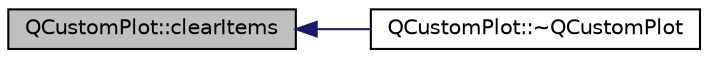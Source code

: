 digraph "QCustomPlot::clearItems"
{
  edge [fontname="Helvetica",fontsize="10",labelfontname="Helvetica",labelfontsize="10"];
  node [fontname="Helvetica",fontsize="10",shape=record];
  rankdir="LR";
  Node1 [label="QCustomPlot::clearItems",height=0.2,width=0.4,color="black", fillcolor="grey75", style="filled", fontcolor="black"];
  Node1 -> Node2 [dir="back",color="midnightblue",fontsize="10",style="solid",fontname="Helvetica"];
  Node2 [label="QCustomPlot::~QCustomPlot",height=0.2,width=0.4,color="black", fillcolor="white", style="filled",URL="$class_q_custom_plot.html#a75d9b6f599dcae706e45efd425c5499e"];
}
